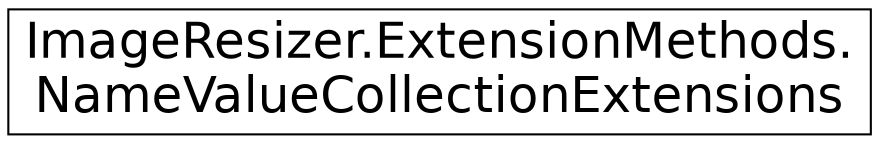 digraph "Graphical Class Hierarchy"
{
  edge [fontname="Helvetica",fontsize="24",labelfontname="Helvetica",labelfontsize="24"];
  node [fontname="Helvetica",fontsize="24",shape=record];
  rankdir="LR";
  Node1 [label="ImageResizer.ExtensionMethods.\lNameValueCollectionExtensions",height=0.2,width=0.4,color="black", fillcolor="white", style="filled",URL="$class_image_resizer_1_1_extension_methods_1_1_name_value_collection_extensions.html"];
}
